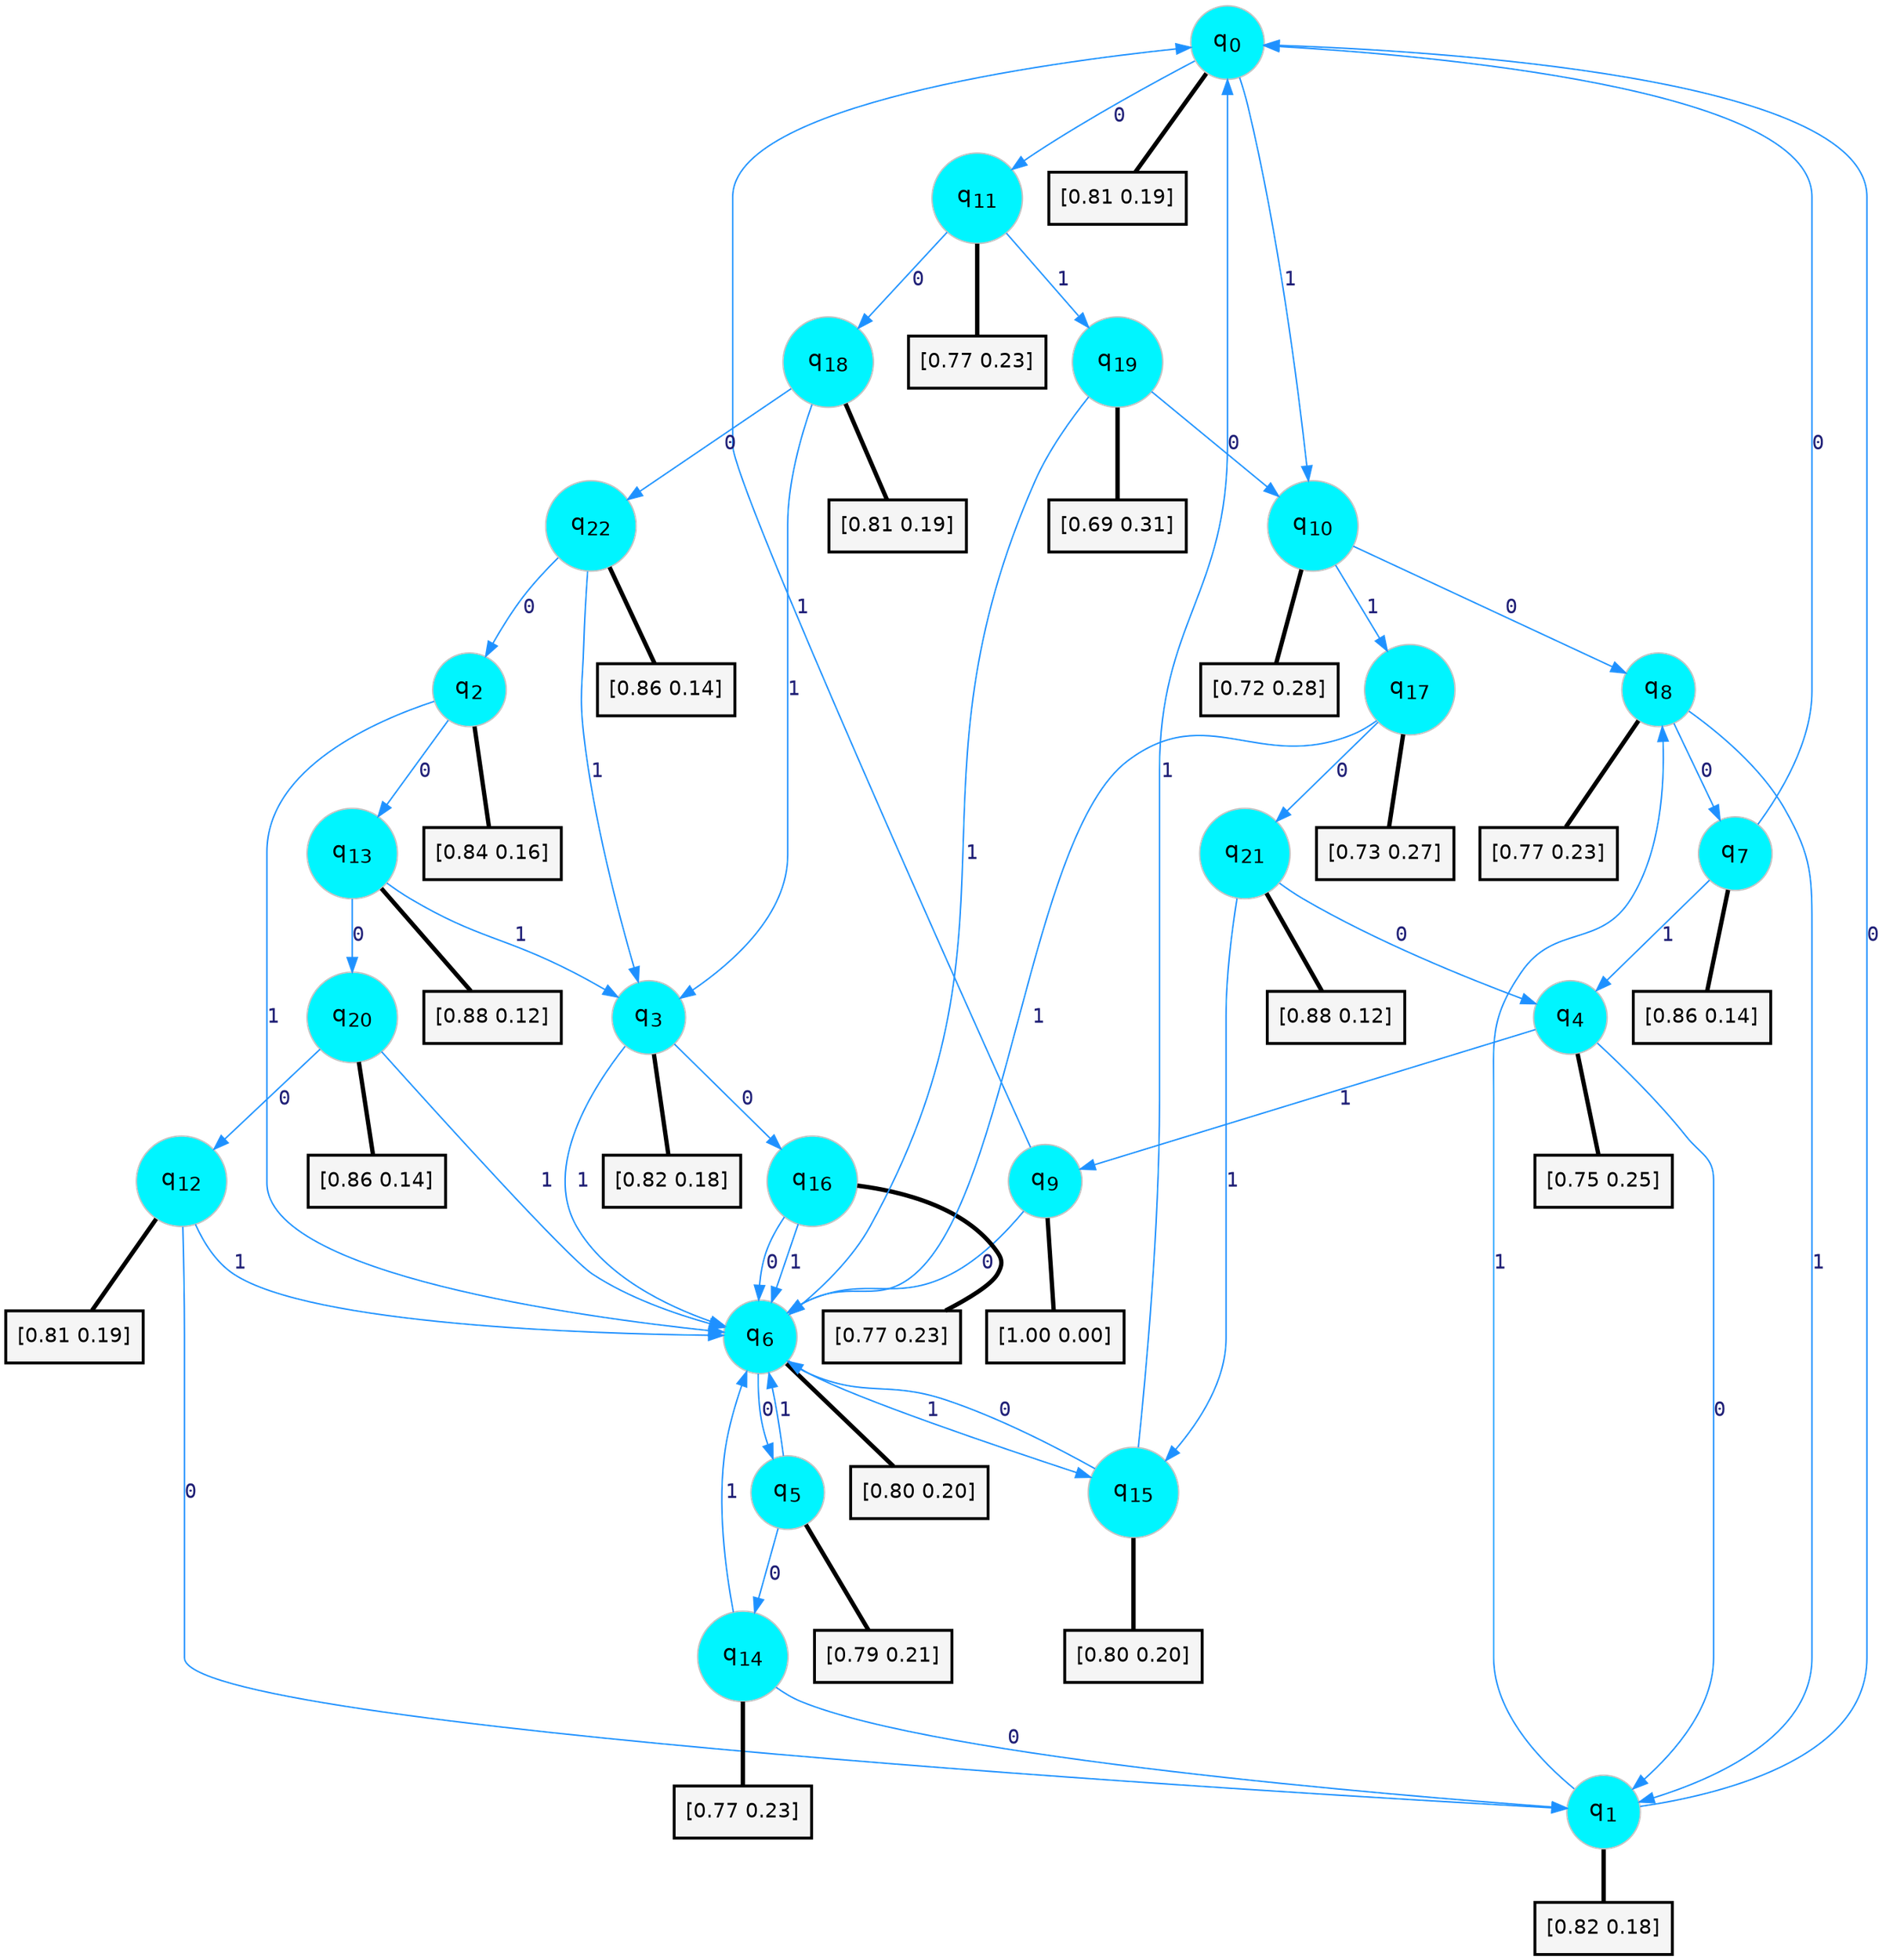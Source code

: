 digraph G {
graph [
bgcolor=transparent, dpi=300, rankdir=TD, size="40,25"];
node [
color=gray, fillcolor=turquoise1, fontcolor=black, fontname=Helvetica, fontsize=16, fontweight=bold, shape=circle, style=filled];
edge [
arrowsize=1, color=dodgerblue1, fontcolor=midnightblue, fontname=courier, fontweight=bold, penwidth=1, style=solid, weight=20];
0[label=<q<SUB>0</SUB>>];
1[label=<q<SUB>1</SUB>>];
2[label=<q<SUB>2</SUB>>];
3[label=<q<SUB>3</SUB>>];
4[label=<q<SUB>4</SUB>>];
5[label=<q<SUB>5</SUB>>];
6[label=<q<SUB>6</SUB>>];
7[label=<q<SUB>7</SUB>>];
8[label=<q<SUB>8</SUB>>];
9[label=<q<SUB>9</SUB>>];
10[label=<q<SUB>10</SUB>>];
11[label=<q<SUB>11</SUB>>];
12[label=<q<SUB>12</SUB>>];
13[label=<q<SUB>13</SUB>>];
14[label=<q<SUB>14</SUB>>];
15[label=<q<SUB>15</SUB>>];
16[label=<q<SUB>16</SUB>>];
17[label=<q<SUB>17</SUB>>];
18[label=<q<SUB>18</SUB>>];
19[label=<q<SUB>19</SUB>>];
20[label=<q<SUB>20</SUB>>];
21[label=<q<SUB>21</SUB>>];
22[label=<q<SUB>22</SUB>>];
23[label="[0.81 0.19]", shape=box,fontcolor=black, fontname=Helvetica, fontsize=14, penwidth=2, fillcolor=whitesmoke,color=black];
24[label="[0.82 0.18]", shape=box,fontcolor=black, fontname=Helvetica, fontsize=14, penwidth=2, fillcolor=whitesmoke,color=black];
25[label="[0.84 0.16]", shape=box,fontcolor=black, fontname=Helvetica, fontsize=14, penwidth=2, fillcolor=whitesmoke,color=black];
26[label="[0.82 0.18]", shape=box,fontcolor=black, fontname=Helvetica, fontsize=14, penwidth=2, fillcolor=whitesmoke,color=black];
27[label="[0.75 0.25]", shape=box,fontcolor=black, fontname=Helvetica, fontsize=14, penwidth=2, fillcolor=whitesmoke,color=black];
28[label="[0.79 0.21]", shape=box,fontcolor=black, fontname=Helvetica, fontsize=14, penwidth=2, fillcolor=whitesmoke,color=black];
29[label="[0.80 0.20]", shape=box,fontcolor=black, fontname=Helvetica, fontsize=14, penwidth=2, fillcolor=whitesmoke,color=black];
30[label="[0.86 0.14]", shape=box,fontcolor=black, fontname=Helvetica, fontsize=14, penwidth=2, fillcolor=whitesmoke,color=black];
31[label="[0.77 0.23]", shape=box,fontcolor=black, fontname=Helvetica, fontsize=14, penwidth=2, fillcolor=whitesmoke,color=black];
32[label="[1.00 0.00]", shape=box,fontcolor=black, fontname=Helvetica, fontsize=14, penwidth=2, fillcolor=whitesmoke,color=black];
33[label="[0.72 0.28]", shape=box,fontcolor=black, fontname=Helvetica, fontsize=14, penwidth=2, fillcolor=whitesmoke,color=black];
34[label="[0.77 0.23]", shape=box,fontcolor=black, fontname=Helvetica, fontsize=14, penwidth=2, fillcolor=whitesmoke,color=black];
35[label="[0.81 0.19]", shape=box,fontcolor=black, fontname=Helvetica, fontsize=14, penwidth=2, fillcolor=whitesmoke,color=black];
36[label="[0.88 0.12]", shape=box,fontcolor=black, fontname=Helvetica, fontsize=14, penwidth=2, fillcolor=whitesmoke,color=black];
37[label="[0.77 0.23]", shape=box,fontcolor=black, fontname=Helvetica, fontsize=14, penwidth=2, fillcolor=whitesmoke,color=black];
38[label="[0.80 0.20]", shape=box,fontcolor=black, fontname=Helvetica, fontsize=14, penwidth=2, fillcolor=whitesmoke,color=black];
39[label="[0.77 0.23]", shape=box,fontcolor=black, fontname=Helvetica, fontsize=14, penwidth=2, fillcolor=whitesmoke,color=black];
40[label="[0.73 0.27]", shape=box,fontcolor=black, fontname=Helvetica, fontsize=14, penwidth=2, fillcolor=whitesmoke,color=black];
41[label="[0.81 0.19]", shape=box,fontcolor=black, fontname=Helvetica, fontsize=14, penwidth=2, fillcolor=whitesmoke,color=black];
42[label="[0.69 0.31]", shape=box,fontcolor=black, fontname=Helvetica, fontsize=14, penwidth=2, fillcolor=whitesmoke,color=black];
43[label="[0.86 0.14]", shape=box,fontcolor=black, fontname=Helvetica, fontsize=14, penwidth=2, fillcolor=whitesmoke,color=black];
44[label="[0.88 0.12]", shape=box,fontcolor=black, fontname=Helvetica, fontsize=14, penwidth=2, fillcolor=whitesmoke,color=black];
45[label="[0.86 0.14]", shape=box,fontcolor=black, fontname=Helvetica, fontsize=14, penwidth=2, fillcolor=whitesmoke,color=black];
0->11 [label=0];
0->10 [label=1];
0->23 [arrowhead=none, penwidth=3,color=black];
1->0 [label=0];
1->8 [label=1];
1->24 [arrowhead=none, penwidth=3,color=black];
2->13 [label=0];
2->6 [label=1];
2->25 [arrowhead=none, penwidth=3,color=black];
3->16 [label=0];
3->6 [label=1];
3->26 [arrowhead=none, penwidth=3,color=black];
4->1 [label=0];
4->9 [label=1];
4->27 [arrowhead=none, penwidth=3,color=black];
5->14 [label=0];
5->6 [label=1];
5->28 [arrowhead=none, penwidth=3,color=black];
6->5 [label=0];
6->15 [label=1];
6->29 [arrowhead=none, penwidth=3,color=black];
7->0 [label=0];
7->4 [label=1];
7->30 [arrowhead=none, penwidth=3,color=black];
8->7 [label=0];
8->1 [label=1];
8->31 [arrowhead=none, penwidth=3,color=black];
9->6 [label=0];
9->0 [label=1];
9->32 [arrowhead=none, penwidth=3,color=black];
10->8 [label=0];
10->17 [label=1];
10->33 [arrowhead=none, penwidth=3,color=black];
11->18 [label=0];
11->19 [label=1];
11->34 [arrowhead=none, penwidth=3,color=black];
12->1 [label=0];
12->6 [label=1];
12->35 [arrowhead=none, penwidth=3,color=black];
13->20 [label=0];
13->3 [label=1];
13->36 [arrowhead=none, penwidth=3,color=black];
14->1 [label=0];
14->6 [label=1];
14->37 [arrowhead=none, penwidth=3,color=black];
15->6 [label=0];
15->0 [label=1];
15->38 [arrowhead=none, penwidth=3,color=black];
16->6 [label=0];
16->6 [label=1];
16->39 [arrowhead=none, penwidth=3,color=black];
17->21 [label=0];
17->6 [label=1];
17->40 [arrowhead=none, penwidth=3,color=black];
18->22 [label=0];
18->3 [label=1];
18->41 [arrowhead=none, penwidth=3,color=black];
19->10 [label=0];
19->6 [label=1];
19->42 [arrowhead=none, penwidth=3,color=black];
20->12 [label=0];
20->6 [label=1];
20->43 [arrowhead=none, penwidth=3,color=black];
21->4 [label=0];
21->15 [label=1];
21->44 [arrowhead=none, penwidth=3,color=black];
22->2 [label=0];
22->3 [label=1];
22->45 [arrowhead=none, penwidth=3,color=black];
}
